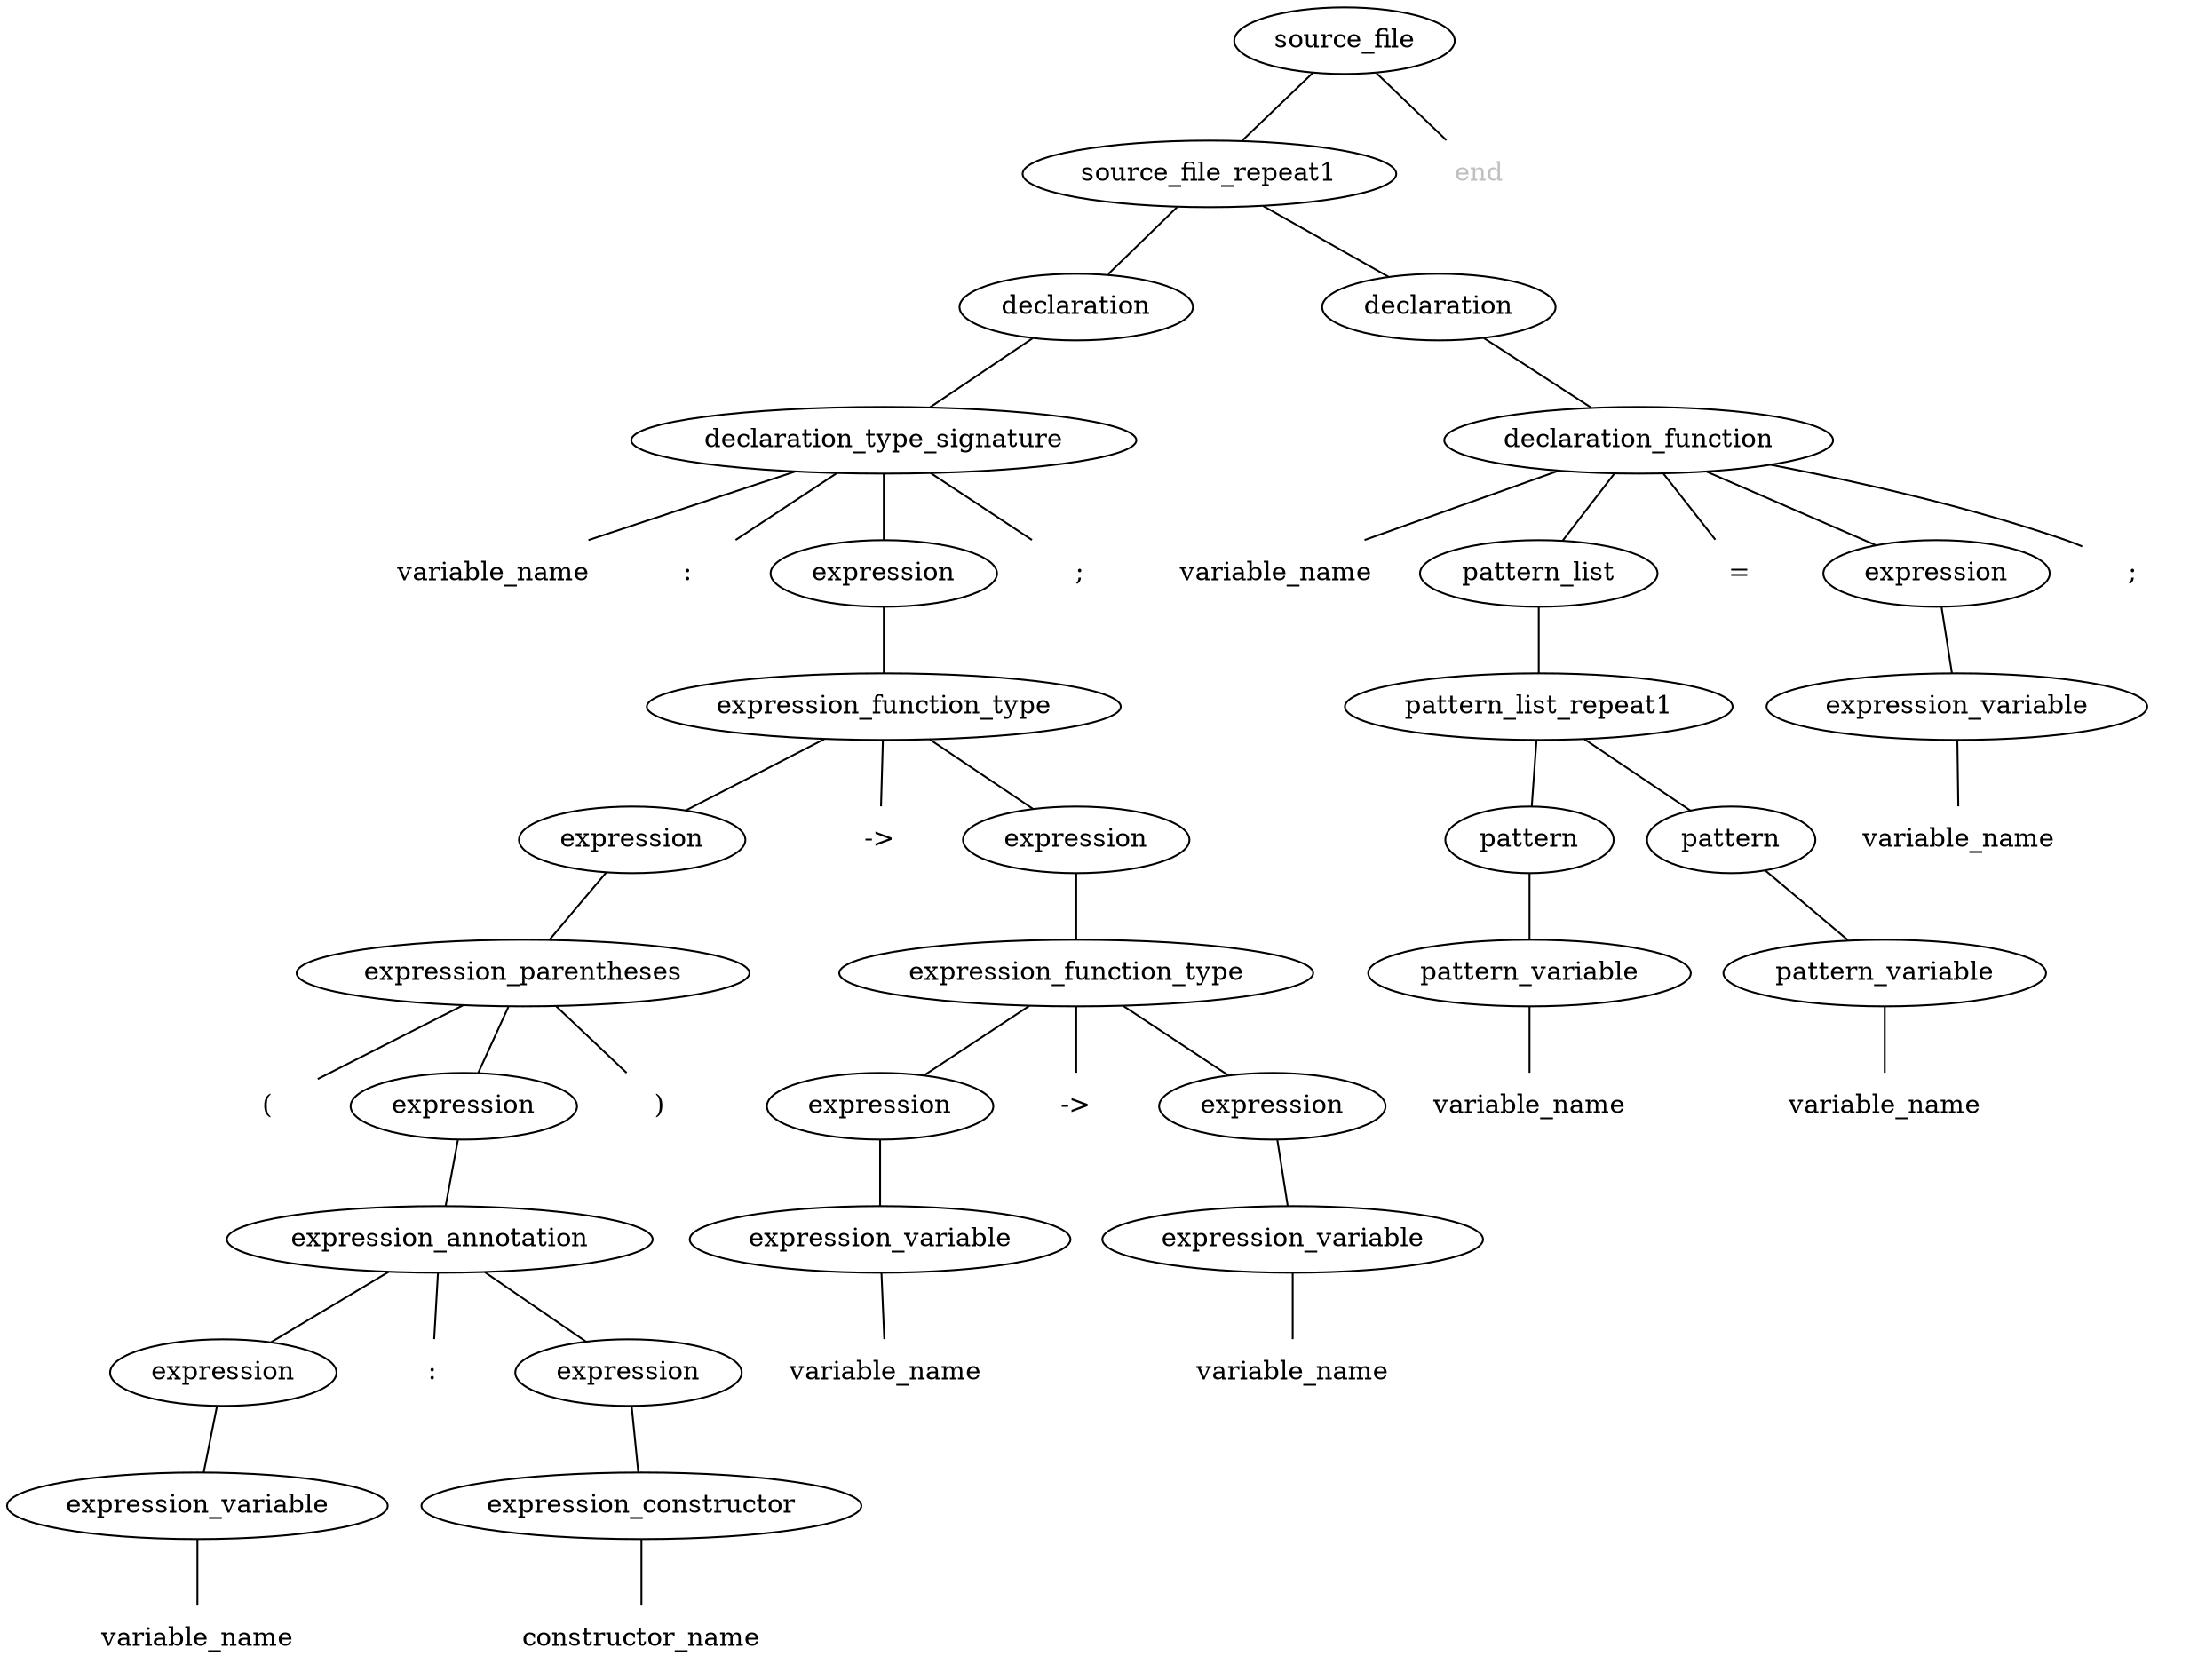 digraph tree {
edge [arrowhead=none]
tree_0x7ff7b90c66a8 [label="source_file", tooltip="range: 0 - 39
state: 0
error-cost: 0
has-changes: 0
depends-on-column: 0
descendant-count: 32
repeat-depth: 0
lookahead-bytes: 1"]
tree_0x7fa026505ed0 [label="source_file_repeat1", tooltip="range: 0 - 38
state: 1
error-cost: 0
has-changes: 0
depends-on-column: 0
descendant-count: 32
repeat-depth: 0
lookahead-bytes: 1"]
tree_0x7fa026505e10 [label="declaration", tooltip="range: 0 - 26
state: 1
error-cost: 0
has-changes: 0
depends-on-column: 0
descendant-count: 21
repeat-depth: 0
lookahead-bytes: 1"]
tree_0x7fa0265059d0 [label="declaration_type_signature", tooltip="range: 0 - 26
state: 1
error-cost: 0
has-changes: 0
depends-on-column: 0
descendant-count: 20
repeat-depth: 0
lookahead-bytes: 1"]
tree_0x7fa026505960 [label="variable_name", shape=plaintext, tooltip="range: 0 - 2
state: 1
error-cost: 0
has-changes: 0
depends-on-column: 0
descendant-count: 0
repeat-depth: 0
lookahead-bytes: 1"]
tree_0x7fa0265059d0 -> tree_0x7fa026505960 [tooltip=0]
tree_0x7fa026505968 [label=":", shape=plaintext, tooltip="range: 2 - 4
state: 17
error-cost: 0
has-changes: 0
depends-on-column: 0
descendant-count: 0
repeat-depth: 0
lookahead-bytes: 1"]
tree_0x7fa0265059d0 -> tree_0x7fa026505968 [tooltip=1]
tree_0x7fa026505970 [label="expression", tooltip="range: 4 - 25
state: 16
error-cost: 0
has-changes: 0
depends-on-column: 0
descendant-count: 17
repeat-depth: 0
lookahead-bytes: 1"]
tree_0x7fa026505900 [label="expression_function_type", tooltip="range: 4 - 25
state: 16
error-cost: 0
has-changes: 0
depends-on-column: 0
descendant-count: 16
repeat-depth: 0
lookahead-bytes: 1"]
tree_0x7fa026505890 [label="expression", tooltip="range: 4 - 15
state: 16
error-cost: 0
has-changes: 0
depends-on-column: 0
descendant-count: 9
repeat-depth: 0
lookahead-bytes: 1"]
tree_0x7fa0265054f0 [label="expression_parentheses", tooltip="range: 4 - 15
state: 16
error-cost: 0
has-changes: 0
depends-on-column: 0
descendant-count: 8
repeat-depth: 0
lookahead-bytes: 1"]
tree_0x7fa026505480 [label="(", shape=plaintext, tooltip="range: 4 - 6
state: 16
error-cost: 0
has-changes: 0
depends-on-column: 0
descendant-count: 0
repeat-depth: 0
lookahead-bytes: 1"]
tree_0x7fa0265054f0 -> tree_0x7fa026505480 [tooltip=0]
tree_0x7fa026505488 [label="expression", tooltip="range: 6 - 14
state: 12
error-cost: 0
has-changes: 0
depends-on-column: 0
descendant-count: 6
repeat-depth: 0
lookahead-bytes: 1"]
tree_0x7fa026505420 [label="expression_annotation", tooltip="range: 6 - 14
state: 12
error-cost: 0
has-changes: 0
depends-on-column: 0
descendant-count: 5
repeat-depth: 0
lookahead-bytes: 1"]
tree_0x7fa0265053b0 [label="expression", tooltip="range: 6 - 7
state: 12
error-cost: 0
has-changes: 0
depends-on-column: 0
descendant-count: 2
repeat-depth: 0
lookahead-bytes: 1"]
tree_0x7fa0265050b0 [label="expression_variable", tooltip="range: 6 - 7
state: 12
error-cost: 0
has-changes: 0
depends-on-column: 0
descendant-count: 1
repeat-depth: 0
lookahead-bytes: 1"]
tree_0x7fa026504f60 [label="variable_name", shape=plaintext, tooltip="range: 6 - 7
state: 12
error-cost: 0
has-changes: 0
depends-on-column: 0
descendant-count: 0
repeat-depth: 0
lookahead-bytes: 1"]
tree_0x7fa0265050b0 -> tree_0x7fa026504f60 [tooltip=0]
tree_0x7fa0265053b0 -> tree_0x7fa0265050b0 [tooltip=0]
tree_0x7fa026505420 -> tree_0x7fa0265053b0 [tooltip=0]
tree_0x7fa0265053b8 [label=":", shape=plaintext, tooltip="range: 7 - 9
state: 23
error-cost: 0
has-changes: 0
depends-on-column: 0
descendant-count: 0
repeat-depth: 0
lookahead-bytes: 1"]
tree_0x7fa026505420 -> tree_0x7fa0265053b8 [tooltip=1]
tree_0x7fa0265053c0 [label="expression", tooltip="range: 9 - 14
state: 15
error-cost: 0
has-changes: 0
depends-on-column: 0
descendant-count: 2
repeat-depth: 0
lookahead-bytes: 1"]
tree_0x7fa026505350 [label="expression_constructor", tooltip="range: 9 - 14
state: 15
error-cost: 0
has-changes: 0
depends-on-column: 0
descendant-count: 1
repeat-depth: 0
lookahead-bytes: 1"]
tree_0x7fa026505200 [label="constructor_name", shape=plaintext, tooltip="range: 9 - 14
state: 15
error-cost: 0
has-changes: 0
depends-on-column: 0
descendant-count: 0
repeat-depth: 0
lookahead-bytes: 1"]
tree_0x7fa026505350 -> tree_0x7fa026505200 [tooltip=0]
tree_0x7fa0265053c0 -> tree_0x7fa026505350 [tooltip=0]
tree_0x7fa026505420 -> tree_0x7fa0265053c0 [tooltip=2]
tree_0x7fa026505488 -> tree_0x7fa026505420 [tooltip=0]
tree_0x7fa0265054f0 -> tree_0x7fa026505488 [tooltip=1]
tree_0x7fa026505490 [label=")", shape=plaintext, tooltip="range: 14 - 15
state: 21
error-cost: 0
has-changes: 0
depends-on-column: 0
descendant-count: 0
repeat-depth: 0
lookahead-bytes: 1"]
tree_0x7fa0265054f0 -> tree_0x7fa026505490 [tooltip=2]
tree_0x7fa026505890 -> tree_0x7fa0265054f0 [tooltip=0]
tree_0x7fa026505900 -> tree_0x7fa026505890 [tooltip=0]
tree_0x7fa026505898 [label="->", shape=plaintext, tooltip="range: 15 - 18
state: 25
error-cost: 0
has-changes: 0
depends-on-column: 0
descendant-count: 0
repeat-depth: 0
lookahead-bytes: 1"]
tree_0x7fa026505900 -> tree_0x7fa026505898 [tooltip=1]
tree_0x7fa0265058a0 [label="expression", tooltip="range: 18 - 25
state: 13
error-cost: 0
has-changes: 0
depends-on-column: 0
descendant-count: 6
repeat-depth: 0
lookahead-bytes: 1"]
tree_0x7fa026505830 [label="expression_function_type", tooltip="range: 18 - 25
state: 13
error-cost: 0
has-changes: 0
depends-on-column: 0
descendant-count: 5
repeat-depth: 0
lookahead-bytes: 1"]
tree_0x7fa0265057c0 [label="expression", tooltip="range: 18 - 20
state: 13
error-cost: 0
has-changes: 0
depends-on-column: 0
descendant-count: 2
repeat-depth: 0
lookahead-bytes: 1"]
tree_0x7fa0265055b0 [label="expression_variable", tooltip="range: 18 - 20
state: 13
error-cost: 0
has-changes: 0
depends-on-column: 0
descendant-count: 1
repeat-depth: 0
lookahead-bytes: 1"]
tree_0x7fa026505550 [label="variable_name", shape=plaintext, tooltip="range: 18 - 20
state: 13
error-cost: 0
has-changes: 0
depends-on-column: 0
descendant-count: 0
repeat-depth: 0
lookahead-bytes: 1"]
tree_0x7fa0265055b0 -> tree_0x7fa026505550 [tooltip=0]
tree_0x7fa0265057c0 -> tree_0x7fa0265055b0 [tooltip=0]
tree_0x7fa026505830 -> tree_0x7fa0265057c0 [tooltip=0]
tree_0x7fa0265057c8 [label="->", shape=plaintext, tooltip="range: 20 - 23
state: 23
error-cost: 0
has-changes: 0
depends-on-column: 0
descendant-count: 0
repeat-depth: 0
lookahead-bytes: 1"]
tree_0x7fa026505830 -> tree_0x7fa0265057c8 [tooltip=1]
tree_0x7fa0265057d0 [label="expression", tooltip="range: 23 - 25
state: 13
error-cost: 0
has-changes: 0
depends-on-column: 0
descendant-count: 2
repeat-depth: 0
lookahead-bytes: 1"]
tree_0x7fa026505760 [label="expression_variable", tooltip="range: 23 - 25
state: 13
error-cost: 0
has-changes: 0
depends-on-column: 0
descendant-count: 1
repeat-depth: 0
lookahead-bytes: 1"]
tree_0x7fa026505610 [label="variable_name", shape=plaintext, tooltip="range: 23 - 25
state: 13
error-cost: 0
has-changes: 0
depends-on-column: 0
descendant-count: 0
repeat-depth: 0
lookahead-bytes: 1"]
tree_0x7fa026505760 -> tree_0x7fa026505610 [tooltip=0]
tree_0x7fa0265057d0 -> tree_0x7fa026505760 [tooltip=0]
tree_0x7fa026505830 -> tree_0x7fa0265057d0 [tooltip=2]
tree_0x7fa0265058a0 -> tree_0x7fa026505830 [tooltip=0]
tree_0x7fa026505900 -> tree_0x7fa0265058a0 [tooltip=2]
tree_0x7fa026505970 -> tree_0x7fa026505900 [tooltip=0]
tree_0x7fa0265059d0 -> tree_0x7fa026505970 [tooltip=2]
tree_0x7fa026505978 [label=";", shape=plaintext, tooltip="range: 25 - 26
state: 23
error-cost: 0
has-changes: 0
depends-on-column: 0
descendant-count: 0
repeat-depth: 0
lookahead-bytes: 1"]
tree_0x7fa0265059d0 -> tree_0x7fa026505978 [tooltip=3]
tree_0x7fa026505e10 -> tree_0x7fa0265059d0 [tooltip=0]
tree_0x7fa026505ed0 -> tree_0x7fa026505e10 [tooltip=0]
tree_0x7fa026505e18 [label="declaration", tooltip="range: 26 - 38
state: 31
error-cost: 0
has-changes: 0
depends-on-column: 0
descendant-count: 11
repeat-depth: 0
lookahead-bytes: 1"]
tree_0x7fa026505db0 [label="declaration_function", tooltip="range: 26 - 38
state: 31
error-cost: 0
has-changes: 0
depends-on-column: 0
descendant-count: 10
repeat-depth: 0
lookahead-bytes: 1"]
tree_0x7fa026505d30 [label="variable_name", shape=plaintext, tooltip="range: 26 - 29
state: 33
error-cost: 0
has-changes: 0
depends-on-column: 0
descendant-count: 0
repeat-depth: 0
lookahead-bytes: 1"]
tree_0x7fa026505db0 -> tree_0x7fa026505d30 [tooltip=0]
tree_0x7fa026505d38 [label="pattern_list", tooltip="range: 29 - 33
state: 17
error-cost: 0
has-changes: 0
depends-on-column: 0
descendant-count: 4
repeat-depth: 0
lookahead-bytes: 1"]
tree_0x7fa026505c10 [label="pattern_list_repeat1", tooltip="range: 29 - 33
state: 17
error-cost: 0
has-changes: 0
depends-on-column: 0
descendant-count: 4
repeat-depth: 0
lookahead-bytes: 1"]
tree_0x7fa026505bb0 [label="pattern", tooltip="range: 29 - 31
state: 17
error-cost: 0
has-changes: 0
depends-on-column: 0
descendant-count: 2
repeat-depth: 0
lookahead-bytes: 1"]
tree_0x7fa026505a90 [label="pattern_variable", tooltip="range: 29 - 31
state: 17
error-cost: 0
has-changes: 0
depends-on-column: 0
descendant-count: 1
repeat-depth: 0
lookahead-bytes: 1"]
tree_0x7fa026505a30 [label="variable_name", shape=plaintext, tooltip="range: 29 - 31
state: 17
error-cost: 0
has-changes: 0
depends-on-column: 0
descendant-count: 0
repeat-depth: 0
lookahead-bytes: 1"]
tree_0x7fa026505a90 -> tree_0x7fa026505a30 [tooltip=0]
tree_0x7fa026505bb0 -> tree_0x7fa026505a90 [tooltip=0]
tree_0x7fa026505c10 -> tree_0x7fa026505bb0 [tooltip=0]
tree_0x7fa026505bb8 [label="pattern", tooltip="range: 31 - 33
state: 19
error-cost: 0
has-changes: 0
depends-on-column: 0
descendant-count: 2
repeat-depth: 0
lookahead-bytes: 1"]
tree_0x7fa026505b50 [label="pattern_variable", tooltip="range: 31 - 33
state: 19
error-cost: 0
has-changes: 0
depends-on-column: 0
descendant-count: 1
repeat-depth: 0
lookahead-bytes: 1"]
tree_0x7fa026505af0 [label="variable_name", shape=plaintext, tooltip="range: 31 - 33
state: 30
error-cost: 0
has-changes: 0
depends-on-column: 0
descendant-count: 0
repeat-depth: 0
lookahead-bytes: 1"]
tree_0x7fa026505b50 -> tree_0x7fa026505af0 [tooltip=0]
tree_0x7fa026505bb8 -> tree_0x7fa026505b50 [tooltip=0]
tree_0x7fa026505c10 -> tree_0x7fa026505bb8 [tooltip=1]
tree_0x7fa026505d38 -> tree_0x7fa026505c10 [tooltip=0]
tree_0x7fa026505db0 -> tree_0x7fa026505d38 [tooltip=1]
tree_0x7fa026505d40 [label="=", shape=plaintext, tooltip="range: 33 - 35
state: 30
error-cost: 0
has-changes: 0
depends-on-column: 0
descendant-count: 0
repeat-depth: 0
lookahead-bytes: 1"]
tree_0x7fa026505db0 -> tree_0x7fa026505d40 [tooltip=2]
tree_0x7fa026505d48 [label="expression", tooltip="range: 35 - 37
state: 11
error-cost: 0
has-changes: 0
depends-on-column: 0
descendant-count: 2
repeat-depth: 0
lookahead-bytes: 1"]
tree_0x7fa026505cd0 [label="expression_variable", tooltip="range: 35 - 37
state: 11
error-cost: 0
has-changes: 0
depends-on-column: 0
descendant-count: 1
repeat-depth: 0
lookahead-bytes: 1"]
tree_0x7fa026505c70 [label="variable_name", shape=plaintext, tooltip="range: 35 - 37
state: 11
error-cost: 0
has-changes: 0
depends-on-column: 0
descendant-count: 0
repeat-depth: 0
lookahead-bytes: 1"]
tree_0x7fa026505cd0 -> tree_0x7fa026505c70 [tooltip=0]
tree_0x7fa026505d48 -> tree_0x7fa026505cd0 [tooltip=0]
tree_0x7fa026505db0 -> tree_0x7fa026505d48 [tooltip=3]
tree_0x7fa026505d50 [label=";", shape=plaintext, tooltip="range: 37 - 38
state: 23
error-cost: 0
has-changes: 0
depends-on-column: 0
descendant-count: 0
repeat-depth: 0
lookahead-bytes: 1"]
tree_0x7fa026505db0 -> tree_0x7fa026505d50 [tooltip=4]
tree_0x7fa026505e18 -> tree_0x7fa026505db0 [tooltip=0]
tree_0x7fa026505ed0 -> tree_0x7fa026505e18 [tooltip=1]
tree_0x7ff7b90c66a8 -> tree_0x7fa026505ed0 [tooltip=0]
tree_0x7fa026505ed8 [label="end", shape=plaintext, fontcolor=gray, tooltip="range: 38 - 39
state: 36
error-cost: 0
has-changes: 0
depends-on-column: 0
descendant-count: 0
repeat-depth: 0
lookahead-bytes: 1"]
tree_0x7ff7b90c66a8 -> tree_0x7fa026505ed8 [tooltip=1]
}
